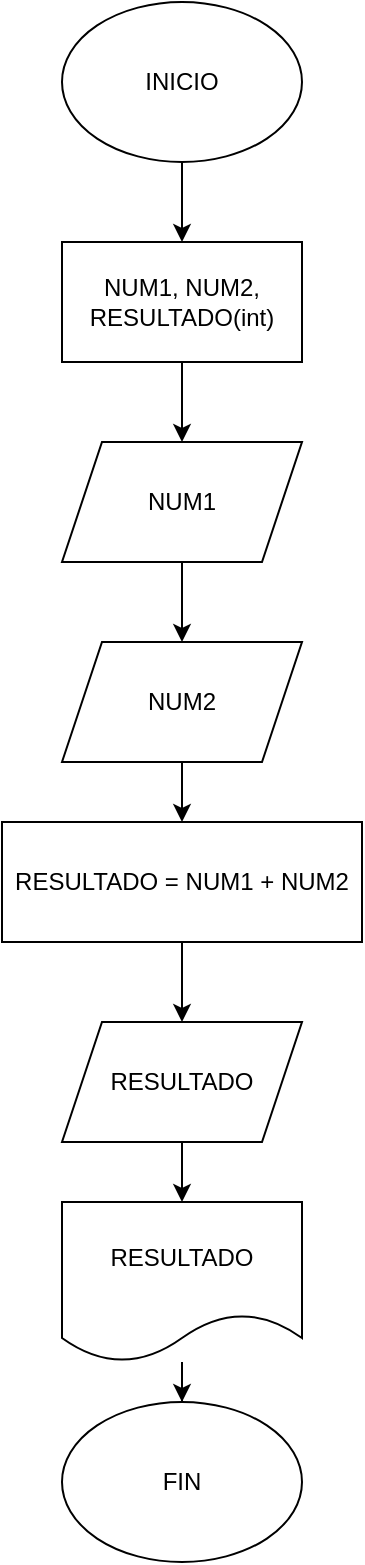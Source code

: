 <mxfile version="20.2.8" type="github"><diagram id="1vp780IzyIK0bgJ649GF" name="Página-1"><mxGraphModel dx="1422" dy="794" grid="1" gridSize="10" guides="1" tooltips="1" connect="1" arrows="1" fold="1" page="1" pageScale="1" pageWidth="827" pageHeight="1169" math="0" shadow="0"><root><mxCell id="0"/><mxCell id="1" parent="0"/><mxCell id="UvmC9yR1OEovBA557yML-6" value="" style="edgeStyle=orthogonalEdgeStyle;rounded=0;orthogonalLoop=1;jettySize=auto;html=1;" edge="1" parent="1" source="UvmC9yR1OEovBA557yML-1" target="UvmC9yR1OEovBA557yML-2"><mxGeometry relative="1" as="geometry"/></mxCell><mxCell id="UvmC9yR1OEovBA557yML-1" value="INICIO" style="ellipse;whiteSpace=wrap;html=1;" vertex="1" parent="1"><mxGeometry x="40" width="120" height="80" as="geometry"/></mxCell><mxCell id="UvmC9yR1OEovBA557yML-8" value="" style="edgeStyle=orthogonalEdgeStyle;rounded=0;orthogonalLoop=1;jettySize=auto;html=1;" edge="1" parent="1" source="UvmC9yR1OEovBA557yML-2" target="UvmC9yR1OEovBA557yML-3"><mxGeometry relative="1" as="geometry"/></mxCell><mxCell id="UvmC9yR1OEovBA557yML-2" value="NUM1, NUM2, RESULTADO(int)" style="rounded=0;whiteSpace=wrap;html=1;" vertex="1" parent="1"><mxGeometry x="40" y="120" width="120" height="60" as="geometry"/></mxCell><mxCell id="UvmC9yR1OEovBA557yML-10" value="" style="edgeStyle=orthogonalEdgeStyle;rounded=0;orthogonalLoop=1;jettySize=auto;html=1;" edge="1" parent="1" source="UvmC9yR1OEovBA557yML-3" target="UvmC9yR1OEovBA557yML-4"><mxGeometry relative="1" as="geometry"/></mxCell><mxCell id="UvmC9yR1OEovBA557yML-3" value="NUM1" style="shape=parallelogram;perimeter=parallelogramPerimeter;whiteSpace=wrap;html=1;fixedSize=1;" vertex="1" parent="1"><mxGeometry x="40" y="220" width="120" height="60" as="geometry"/></mxCell><mxCell id="UvmC9yR1OEovBA557yML-11" value="" style="edgeStyle=orthogonalEdgeStyle;rounded=0;orthogonalLoop=1;jettySize=auto;html=1;" edge="1" parent="1" source="UvmC9yR1OEovBA557yML-4" target="UvmC9yR1OEovBA557yML-5"><mxGeometry relative="1" as="geometry"/></mxCell><mxCell id="UvmC9yR1OEovBA557yML-4" value="NUM2" style="shape=parallelogram;perimeter=parallelogramPerimeter;whiteSpace=wrap;html=1;fixedSize=1;" vertex="1" parent="1"><mxGeometry x="40" y="320" width="120" height="60" as="geometry"/></mxCell><mxCell id="UvmC9yR1OEovBA557yML-18" value="" style="edgeStyle=orthogonalEdgeStyle;rounded=0;orthogonalLoop=1;jettySize=auto;html=1;" edge="1" parent="1" source="UvmC9yR1OEovBA557yML-5" target="UvmC9yR1OEovBA557yML-16"><mxGeometry relative="1" as="geometry"/></mxCell><mxCell id="UvmC9yR1OEovBA557yML-5" value="RESULTADO = NUM1 + NUM2" style="rounded=0;whiteSpace=wrap;html=1;" vertex="1" parent="1"><mxGeometry x="10" y="410" width="180" height="60" as="geometry"/></mxCell><mxCell id="UvmC9yR1OEovBA557yML-15" value="" style="edgeStyle=orthogonalEdgeStyle;rounded=0;orthogonalLoop=1;jettySize=auto;html=1;" edge="1" parent="1" source="UvmC9yR1OEovBA557yML-12" target="UvmC9yR1OEovBA557yML-14"><mxGeometry relative="1" as="geometry"/></mxCell><mxCell id="UvmC9yR1OEovBA557yML-12" value="RESULTADO" style="shape=document;whiteSpace=wrap;html=1;boundedLbl=1;" vertex="1" parent="1"><mxGeometry x="40" y="600" width="120" height="80" as="geometry"/></mxCell><mxCell id="UvmC9yR1OEovBA557yML-14" value="FIN" style="ellipse;whiteSpace=wrap;html=1;" vertex="1" parent="1"><mxGeometry x="40" y="700" width="120" height="80" as="geometry"/></mxCell><mxCell id="UvmC9yR1OEovBA557yML-19" value="" style="edgeStyle=orthogonalEdgeStyle;rounded=0;orthogonalLoop=1;jettySize=auto;html=1;" edge="1" parent="1" source="UvmC9yR1OEovBA557yML-16" target="UvmC9yR1OEovBA557yML-12"><mxGeometry relative="1" as="geometry"/></mxCell><mxCell id="UvmC9yR1OEovBA557yML-16" value="RESULTADO" style="shape=parallelogram;perimeter=parallelogramPerimeter;whiteSpace=wrap;html=1;fixedSize=1;" vertex="1" parent="1"><mxGeometry x="40" y="510" width="120" height="60" as="geometry"/></mxCell></root></mxGraphModel></diagram></mxfile>